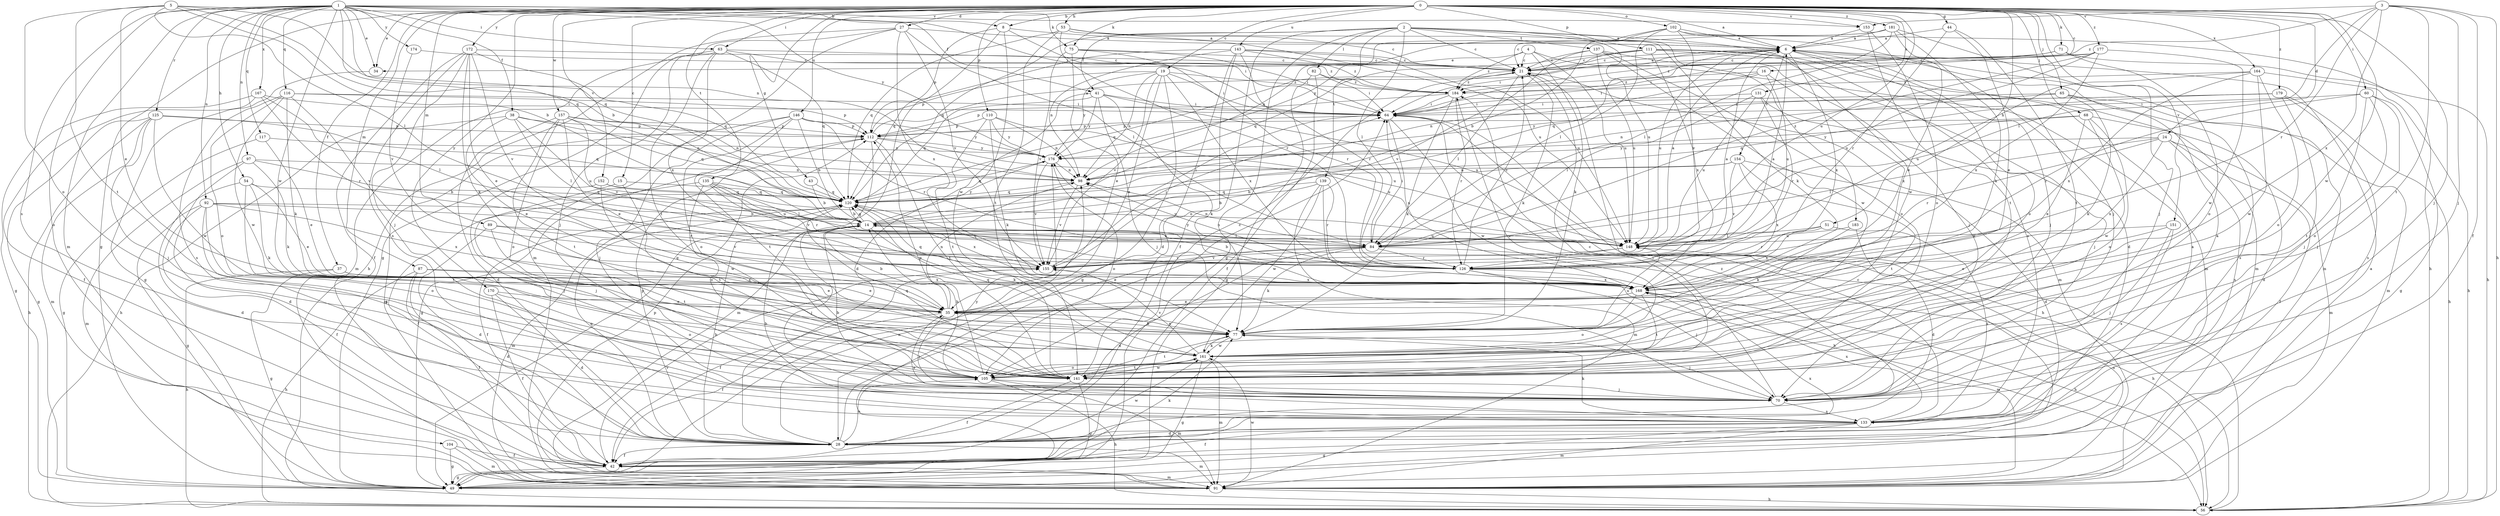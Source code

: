 strict digraph  {
0;
1;
2;
3;
4;
5;
6;
8;
14;
15;
16;
19;
21;
24;
27;
28;
34;
35;
37;
38;
41;
42;
43;
44;
49;
51;
53;
54;
56;
60;
63;
64;
65;
68;
70;
71;
75;
77;
82;
84;
87;
89;
91;
92;
97;
98;
102;
104;
105;
110;
111;
112;
116;
117;
120;
125;
126;
131;
133;
135;
137;
139;
141;
143;
146;
148;
151;
152;
153;
154;
155;
157;
161;
164;
167;
168;
170;
172;
174;
176;
177;
179;
181;
183;
184;
0 -> 6  [label=a];
0 -> 8  [label=b];
0 -> 15  [label=c];
0 -> 16  [label=c];
0 -> 19  [label=c];
0 -> 24  [label=d];
0 -> 27  [label=d];
0 -> 34  [label=e];
0 -> 37  [label=f];
0 -> 43  [label=g];
0 -> 44  [label=g];
0 -> 49  [label=g];
0 -> 51  [label=h];
0 -> 53  [label=h];
0 -> 60  [label=i];
0 -> 63  [label=i];
0 -> 65  [label=j];
0 -> 68  [label=j];
0 -> 70  [label=j];
0 -> 71  [label=k];
0 -> 75  [label=k];
0 -> 87  [label=m];
0 -> 89  [label=m];
0 -> 102  [label=o];
0 -> 110  [label=p];
0 -> 111  [label=p];
0 -> 131  [label=s];
0 -> 135  [label=t];
0 -> 143  [label=u];
0 -> 146  [label=u];
0 -> 148  [label=u];
0 -> 151  [label=v];
0 -> 152  [label=v];
0 -> 153  [label=v];
0 -> 157  [label=w];
0 -> 161  [label=w];
0 -> 164  [label=x];
0 -> 170  [label=y];
0 -> 172  [label=y];
0 -> 177  [label=z];
0 -> 179  [label=z];
0 -> 181  [label=z];
1 -> 8  [label=b];
1 -> 14  [label=b];
1 -> 34  [label=e];
1 -> 38  [label=f];
1 -> 41  [label=f];
1 -> 54  [label=h];
1 -> 63  [label=i];
1 -> 64  [label=i];
1 -> 75  [label=k];
1 -> 91  [label=m];
1 -> 92  [label=n];
1 -> 97  [label=n];
1 -> 104  [label=o];
1 -> 116  [label=q];
1 -> 117  [label=q];
1 -> 120  [label=q];
1 -> 125  [label=r];
1 -> 133  [label=s];
1 -> 161  [label=w];
1 -> 167  [label=x];
1 -> 174  [label=y];
1 -> 176  [label=y];
2 -> 21  [label=c];
2 -> 41  [label=f];
2 -> 42  [label=f];
2 -> 49  [label=g];
2 -> 77  [label=k];
2 -> 82  [label=l];
2 -> 84  [label=l];
2 -> 120  [label=q];
2 -> 137  [label=t];
2 -> 139  [label=t];
2 -> 148  [label=u];
2 -> 161  [label=w];
2 -> 183  [label=z];
3 -> 42  [label=f];
3 -> 56  [label=h];
3 -> 70  [label=j];
3 -> 84  [label=l];
3 -> 126  [label=r];
3 -> 141  [label=t];
3 -> 153  [label=v];
3 -> 168  [label=x];
3 -> 184  [label=z];
4 -> 21  [label=c];
4 -> 34  [label=e];
4 -> 77  [label=k];
4 -> 91  [label=m];
4 -> 148  [label=u];
4 -> 184  [label=z];
5 -> 14  [label=b];
5 -> 35  [label=e];
5 -> 84  [label=l];
5 -> 98  [label=n];
5 -> 105  [label=o];
5 -> 120  [label=q];
5 -> 141  [label=t];
5 -> 153  [label=v];
6 -> 21  [label=c];
6 -> 70  [label=j];
6 -> 91  [label=m];
6 -> 105  [label=o];
6 -> 120  [label=q];
6 -> 148  [label=u];
6 -> 154  [label=v];
6 -> 168  [label=x];
8 -> 6  [label=a];
8 -> 49  [label=g];
8 -> 64  [label=i];
8 -> 112  [label=p];
8 -> 161  [label=w];
14 -> 64  [label=i];
14 -> 70  [label=j];
14 -> 77  [label=k];
14 -> 84  [label=l];
14 -> 120  [label=q];
14 -> 148  [label=u];
14 -> 176  [label=y];
15 -> 70  [label=j];
15 -> 120  [label=q];
15 -> 141  [label=t];
16 -> 64  [label=i];
16 -> 98  [label=n];
16 -> 148  [label=u];
16 -> 168  [label=x];
16 -> 184  [label=z];
19 -> 35  [label=e];
19 -> 49  [label=g];
19 -> 64  [label=i];
19 -> 98  [label=n];
19 -> 112  [label=p];
19 -> 155  [label=v];
19 -> 168  [label=x];
19 -> 176  [label=y];
19 -> 184  [label=z];
21 -> 6  [label=a];
21 -> 77  [label=k];
21 -> 84  [label=l];
21 -> 91  [label=m];
21 -> 120  [label=q];
21 -> 184  [label=z];
24 -> 42  [label=f];
24 -> 84  [label=l];
24 -> 91  [label=m];
24 -> 126  [label=r];
24 -> 133  [label=s];
24 -> 168  [label=x];
24 -> 176  [label=y];
27 -> 6  [label=a];
27 -> 49  [label=g];
27 -> 56  [label=h];
27 -> 84  [label=l];
27 -> 91  [label=m];
27 -> 155  [label=v];
27 -> 168  [label=x];
28 -> 6  [label=a];
28 -> 14  [label=b];
28 -> 42  [label=f];
28 -> 64  [label=i];
28 -> 91  [label=m];
28 -> 105  [label=o];
28 -> 112  [label=p];
28 -> 120  [label=q];
28 -> 161  [label=w];
28 -> 176  [label=y];
28 -> 184  [label=z];
34 -> 49  [label=g];
35 -> 14  [label=b];
35 -> 42  [label=f];
35 -> 70  [label=j];
35 -> 77  [label=k];
35 -> 98  [label=n];
37 -> 35  [label=e];
37 -> 49  [label=g];
37 -> 56  [label=h];
37 -> 168  [label=x];
38 -> 35  [label=e];
38 -> 56  [label=h];
38 -> 84  [label=l];
38 -> 98  [label=n];
38 -> 112  [label=p];
38 -> 148  [label=u];
41 -> 28  [label=d];
41 -> 64  [label=i];
41 -> 70  [label=j];
41 -> 77  [label=k];
41 -> 120  [label=q];
41 -> 148  [label=u];
41 -> 176  [label=y];
42 -> 49  [label=g];
42 -> 77  [label=k];
42 -> 91  [label=m];
42 -> 155  [label=v];
42 -> 168  [label=x];
43 -> 14  [label=b];
43 -> 120  [label=q];
44 -> 6  [label=a];
44 -> 35  [label=e];
44 -> 126  [label=r];
44 -> 141  [label=t];
49 -> 21  [label=c];
49 -> 98  [label=n];
49 -> 148  [label=u];
51 -> 84  [label=l];
51 -> 126  [label=r];
51 -> 133  [label=s];
51 -> 168  [label=x];
53 -> 6  [label=a];
53 -> 21  [label=c];
53 -> 120  [label=q];
53 -> 126  [label=r];
53 -> 141  [label=t];
53 -> 148  [label=u];
54 -> 28  [label=d];
54 -> 35  [label=e];
54 -> 77  [label=k];
54 -> 120  [label=q];
54 -> 141  [label=t];
56 -> 64  [label=i];
60 -> 49  [label=g];
60 -> 64  [label=i];
60 -> 70  [label=j];
60 -> 105  [label=o];
60 -> 126  [label=r];
60 -> 141  [label=t];
63 -> 21  [label=c];
63 -> 70  [label=j];
63 -> 91  [label=m];
63 -> 120  [label=q];
63 -> 141  [label=t];
63 -> 168  [label=x];
63 -> 184  [label=z];
64 -> 56  [label=h];
64 -> 112  [label=p];
64 -> 161  [label=w];
64 -> 168  [label=x];
65 -> 64  [label=i];
65 -> 77  [label=k];
65 -> 91  [label=m];
65 -> 98  [label=n];
65 -> 133  [label=s];
68 -> 28  [label=d];
68 -> 35  [label=e];
68 -> 105  [label=o];
68 -> 112  [label=p];
68 -> 161  [label=w];
68 -> 176  [label=y];
70 -> 14  [label=b];
70 -> 64  [label=i];
70 -> 133  [label=s];
71 -> 21  [label=c];
71 -> 56  [label=h];
71 -> 105  [label=o];
71 -> 184  [label=z];
75 -> 21  [label=c];
75 -> 35  [label=e];
75 -> 64  [label=i];
75 -> 126  [label=r];
75 -> 155  [label=v];
77 -> 35  [label=e];
77 -> 70  [label=j];
77 -> 141  [label=t];
77 -> 148  [label=u];
77 -> 161  [label=w];
82 -> 42  [label=f];
82 -> 49  [label=g];
82 -> 64  [label=i];
82 -> 184  [label=z];
84 -> 28  [label=d];
84 -> 35  [label=e];
84 -> 56  [label=h];
84 -> 64  [label=i];
84 -> 77  [label=k];
84 -> 98  [label=n];
84 -> 126  [label=r];
84 -> 155  [label=v];
87 -> 28  [label=d];
87 -> 35  [label=e];
87 -> 42  [label=f];
87 -> 56  [label=h];
87 -> 168  [label=x];
89 -> 28  [label=d];
89 -> 141  [label=t];
89 -> 148  [label=u];
89 -> 155  [label=v];
91 -> 6  [label=a];
91 -> 56  [label=h];
91 -> 112  [label=p];
91 -> 161  [label=w];
92 -> 14  [label=b];
92 -> 42  [label=f];
92 -> 49  [label=g];
92 -> 70  [label=j];
92 -> 105  [label=o];
92 -> 126  [label=r];
92 -> 168  [label=x];
97 -> 14  [label=b];
97 -> 28  [label=d];
97 -> 77  [label=k];
97 -> 91  [label=m];
97 -> 98  [label=n];
98 -> 120  [label=q];
98 -> 155  [label=v];
102 -> 6  [label=a];
102 -> 14  [label=b];
102 -> 56  [label=h];
102 -> 70  [label=j];
102 -> 84  [label=l];
102 -> 98  [label=n];
102 -> 155  [label=v];
104 -> 42  [label=f];
104 -> 49  [label=g];
104 -> 91  [label=m];
105 -> 14  [label=b];
105 -> 56  [label=h];
105 -> 70  [label=j];
105 -> 91  [label=m];
105 -> 112  [label=p];
110 -> 77  [label=k];
110 -> 98  [label=n];
110 -> 112  [label=p];
110 -> 141  [label=t];
110 -> 148  [label=u];
110 -> 176  [label=y];
111 -> 21  [label=c];
111 -> 28  [label=d];
111 -> 64  [label=i];
111 -> 91  [label=m];
111 -> 120  [label=q];
111 -> 133  [label=s];
111 -> 168  [label=x];
112 -> 6  [label=a];
112 -> 49  [label=g];
112 -> 91  [label=m];
112 -> 141  [label=t];
112 -> 148  [label=u];
112 -> 176  [label=y];
116 -> 64  [label=i];
116 -> 77  [label=k];
116 -> 105  [label=o];
116 -> 112  [label=p];
116 -> 133  [label=s];
116 -> 155  [label=v];
116 -> 161  [label=w];
117 -> 35  [label=e];
117 -> 49  [label=g];
117 -> 176  [label=y];
120 -> 14  [label=b];
120 -> 42  [label=f];
120 -> 91  [label=m];
120 -> 168  [label=x];
125 -> 49  [label=g];
125 -> 56  [label=h];
125 -> 70  [label=j];
125 -> 91  [label=m];
125 -> 112  [label=p];
125 -> 120  [label=q];
125 -> 161  [label=w];
126 -> 6  [label=a];
126 -> 14  [label=b];
126 -> 21  [label=c];
126 -> 56  [label=h];
126 -> 70  [label=j];
126 -> 98  [label=n];
126 -> 168  [label=x];
131 -> 64  [label=i];
131 -> 70  [label=j];
131 -> 84  [label=l];
131 -> 126  [label=r];
131 -> 148  [label=u];
133 -> 6  [label=a];
133 -> 14  [label=b];
133 -> 21  [label=c];
133 -> 28  [label=d];
133 -> 35  [label=e];
133 -> 42  [label=f];
133 -> 49  [label=g];
133 -> 77  [label=k];
133 -> 91  [label=m];
133 -> 168  [label=x];
135 -> 42  [label=f];
135 -> 84  [label=l];
135 -> 105  [label=o];
135 -> 120  [label=q];
135 -> 126  [label=r];
135 -> 148  [label=u];
135 -> 155  [label=v];
137 -> 21  [label=c];
137 -> 70  [label=j];
137 -> 105  [label=o];
137 -> 148  [label=u];
137 -> 155  [label=v];
137 -> 161  [label=w];
139 -> 14  [label=b];
139 -> 56  [label=h];
139 -> 91  [label=m];
139 -> 120  [label=q];
139 -> 126  [label=r];
139 -> 161  [label=w];
141 -> 21  [label=c];
141 -> 42  [label=f];
141 -> 49  [label=g];
141 -> 120  [label=q];
141 -> 161  [label=w];
141 -> 184  [label=z];
143 -> 21  [label=c];
143 -> 28  [label=d];
143 -> 98  [label=n];
143 -> 105  [label=o];
143 -> 120  [label=q];
143 -> 126  [label=r];
143 -> 148  [label=u];
143 -> 184  [label=z];
146 -> 14  [label=b];
146 -> 70  [label=j];
146 -> 91  [label=m];
146 -> 105  [label=o];
146 -> 112  [label=p];
146 -> 126  [label=r];
146 -> 141  [label=t];
146 -> 176  [label=y];
148 -> 6  [label=a];
148 -> 126  [label=r];
148 -> 155  [label=v];
151 -> 35  [label=e];
151 -> 70  [label=j];
151 -> 133  [label=s];
151 -> 148  [label=u];
152 -> 70  [label=j];
152 -> 120  [label=q];
152 -> 148  [label=u];
152 -> 161  [label=w];
153 -> 6  [label=a];
153 -> 105  [label=o];
153 -> 141  [label=t];
154 -> 14  [label=b];
154 -> 28  [label=d];
154 -> 98  [label=n];
154 -> 141  [label=t];
154 -> 155  [label=v];
154 -> 168  [label=x];
155 -> 6  [label=a];
155 -> 42  [label=f];
155 -> 64  [label=i];
155 -> 120  [label=q];
155 -> 168  [label=x];
157 -> 28  [label=d];
157 -> 35  [label=e];
157 -> 98  [label=n];
157 -> 105  [label=o];
157 -> 112  [label=p];
157 -> 120  [label=q];
157 -> 141  [label=t];
157 -> 155  [label=v];
161 -> 49  [label=g];
161 -> 77  [label=k];
161 -> 91  [label=m];
161 -> 105  [label=o];
161 -> 120  [label=q];
161 -> 141  [label=t];
161 -> 155  [label=v];
164 -> 56  [label=h];
164 -> 105  [label=o];
164 -> 148  [label=u];
164 -> 161  [label=w];
164 -> 168  [label=x];
164 -> 184  [label=z];
167 -> 42  [label=f];
167 -> 49  [label=g];
167 -> 64  [label=i];
167 -> 84  [label=l];
167 -> 126  [label=r];
168 -> 35  [label=e];
168 -> 91  [label=m];
168 -> 105  [label=o];
168 -> 120  [label=q];
168 -> 141  [label=t];
168 -> 176  [label=y];
170 -> 28  [label=d];
170 -> 35  [label=e];
170 -> 42  [label=f];
170 -> 105  [label=o];
172 -> 21  [label=c];
172 -> 35  [label=e];
172 -> 42  [label=f];
172 -> 70  [label=j];
172 -> 77  [label=k];
172 -> 120  [label=q];
172 -> 133  [label=s];
172 -> 155  [label=v];
174 -> 21  [label=c];
174 -> 155  [label=v];
176 -> 98  [label=n];
176 -> 105  [label=o];
176 -> 120  [label=q];
176 -> 155  [label=v];
177 -> 21  [label=c];
177 -> 64  [label=i];
177 -> 84  [label=l];
177 -> 148  [label=u];
177 -> 161  [label=w];
177 -> 168  [label=x];
179 -> 56  [label=h];
179 -> 64  [label=i];
179 -> 70  [label=j];
179 -> 120  [label=q];
179 -> 133  [label=s];
179 -> 176  [label=y];
181 -> 6  [label=a];
181 -> 21  [label=c];
181 -> 35  [label=e];
181 -> 70  [label=j];
181 -> 77  [label=k];
181 -> 84  [label=l];
181 -> 176  [label=y];
183 -> 28  [label=d];
183 -> 77  [label=k];
183 -> 148  [label=u];
184 -> 64  [label=i];
184 -> 77  [label=k];
184 -> 112  [label=p];
184 -> 126  [label=r];
}
